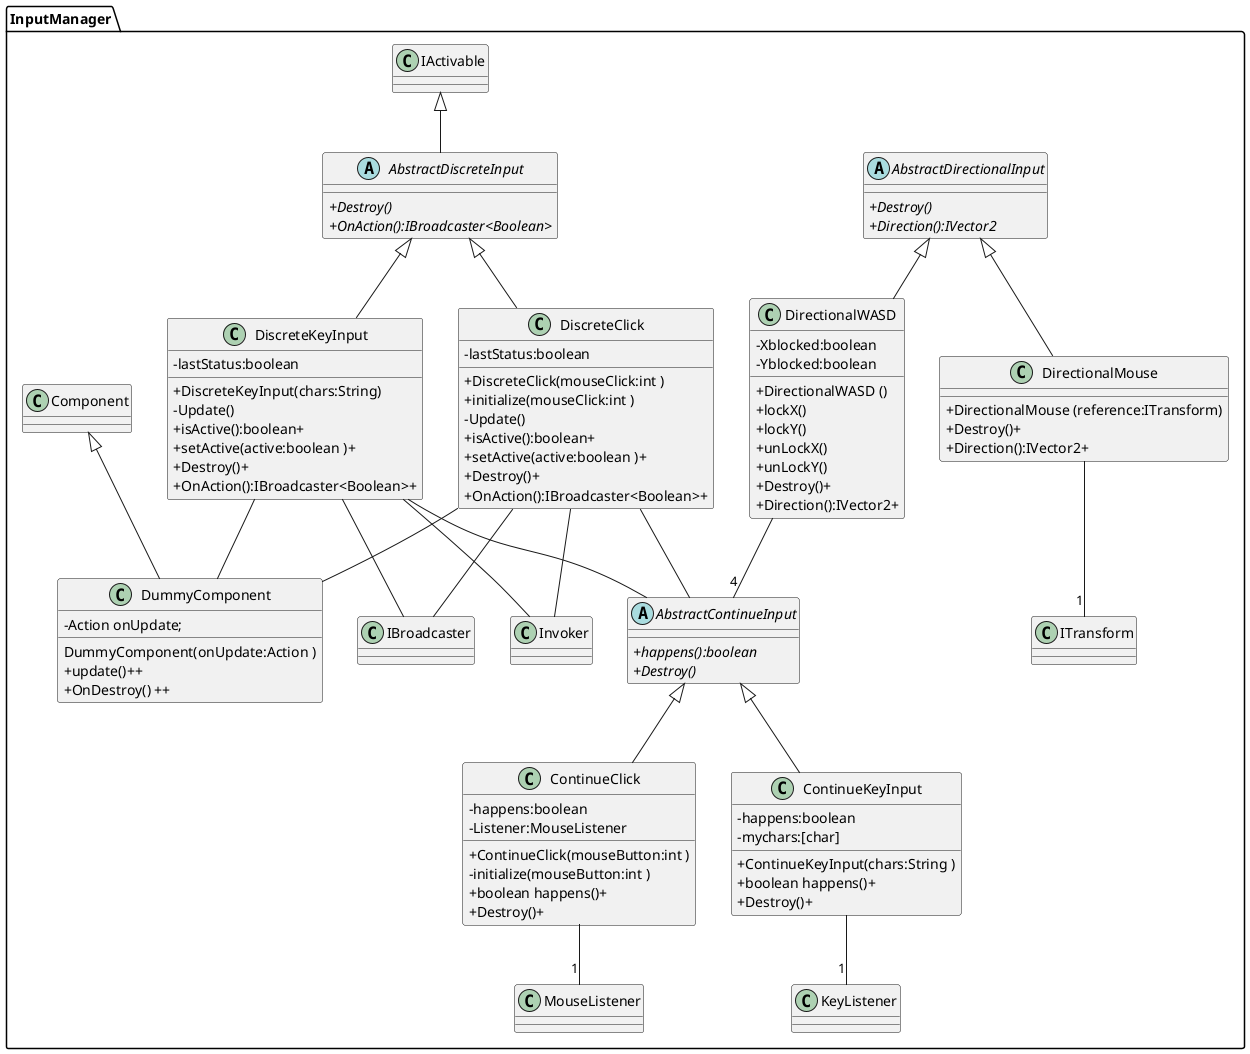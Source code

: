 @startuml
skinparam classAttributeIconSize 0

package InputManager{
    abstract class AbstractContinueInput
    {
        + {abstract} happens():boolean
        + {abstract} Destroy()
    }
    abstract class AbstractDirectionalInput
    {
        + {abstract}  Destroy()
        + {abstract}  Direction():IVector2
    }

    IActivable <|-- AbstractDiscreteInput
    abstract class AbstractDiscreteInput
    {
        + {abstract} Destroy()
        + {abstract}  OnAction():IBroadcaster<Boolean>
    }

    ContinueClick -- "1" MouseListener
    class ContinueClick extends AbstractContinueInput
    {
        - happens:boolean
        - Listener:MouseListener
        + ContinueClick(mouseButton:int )
        - initialize(mouseButton:int )
        + boolean happens()+
        +  Destroy()+
    }

    ContinueKeyInput -- "1" KeyListener
    class ContinueKeyInput extends AbstractContinueInput
    {
        - happens:boolean
        - mychars:[char]
        + ContinueKeyInput(chars:String )
        + boolean happens()+
        +  Destroy()+
    }

    DirectionalMouse -- "1" ITransform
    class DirectionalMouse extends AbstractDirectionalInput
    {
        + DirectionalMouse (reference:ITransform)
        +  Destroy()+
        + Direction():IVector2+
    }

    DirectionalWASD-- "4" AbstractContinueInput
    class DirectionalWASD extends AbstractDirectionalInput
    {
        -Xblocked:boolean
        -Yblocked:boolean
        + DirectionalWASD ()
        + lockX()
        + lockY()
        + unLockX()
        + unLockY()
        +  Destroy()+
        + Direction():IVector2+
    }

    DiscreteClick --  IBroadcaster
    DiscreteClick --  Invoker
    DiscreteClick -- AbstractContinueInput
    DiscreteClick -- DummyComponent
    class DiscreteClick extends AbstractDiscreteInput
    {
        -lastStatus:boolean
        +DiscreteClick(mouseClick:int )
        +  initialize(mouseClick:int )
        -  Update()
        + isActive():boolean+
        +  setActive(active:boolean )+
        +  Destroy()+
        +  OnAction():IBroadcaster<Boolean>+
    }

    DiscreteKeyInput --  IBroadcaster
    DiscreteKeyInput --  Invoker
    DiscreteKeyInput -- AbstractContinueInput
    DiscreteKeyInput -- DummyComponent
    class DiscreteKeyInput extends AbstractDiscreteInput
    {
        -lastStatus:boolean
        +DiscreteKeyInput(chars:String)
        -  Update()
        + isActive():boolean+
        +  setActive(active:boolean )+
        +  Destroy()+
        +  OnAction():IBroadcaster<Boolean>+
    }

    class DummyComponent extends Component
    {
        - Action onUpdate;
        DummyComponent(onUpdate:Action )
        + update()++
        + OnDestroy() ++
    }
}

@enduml